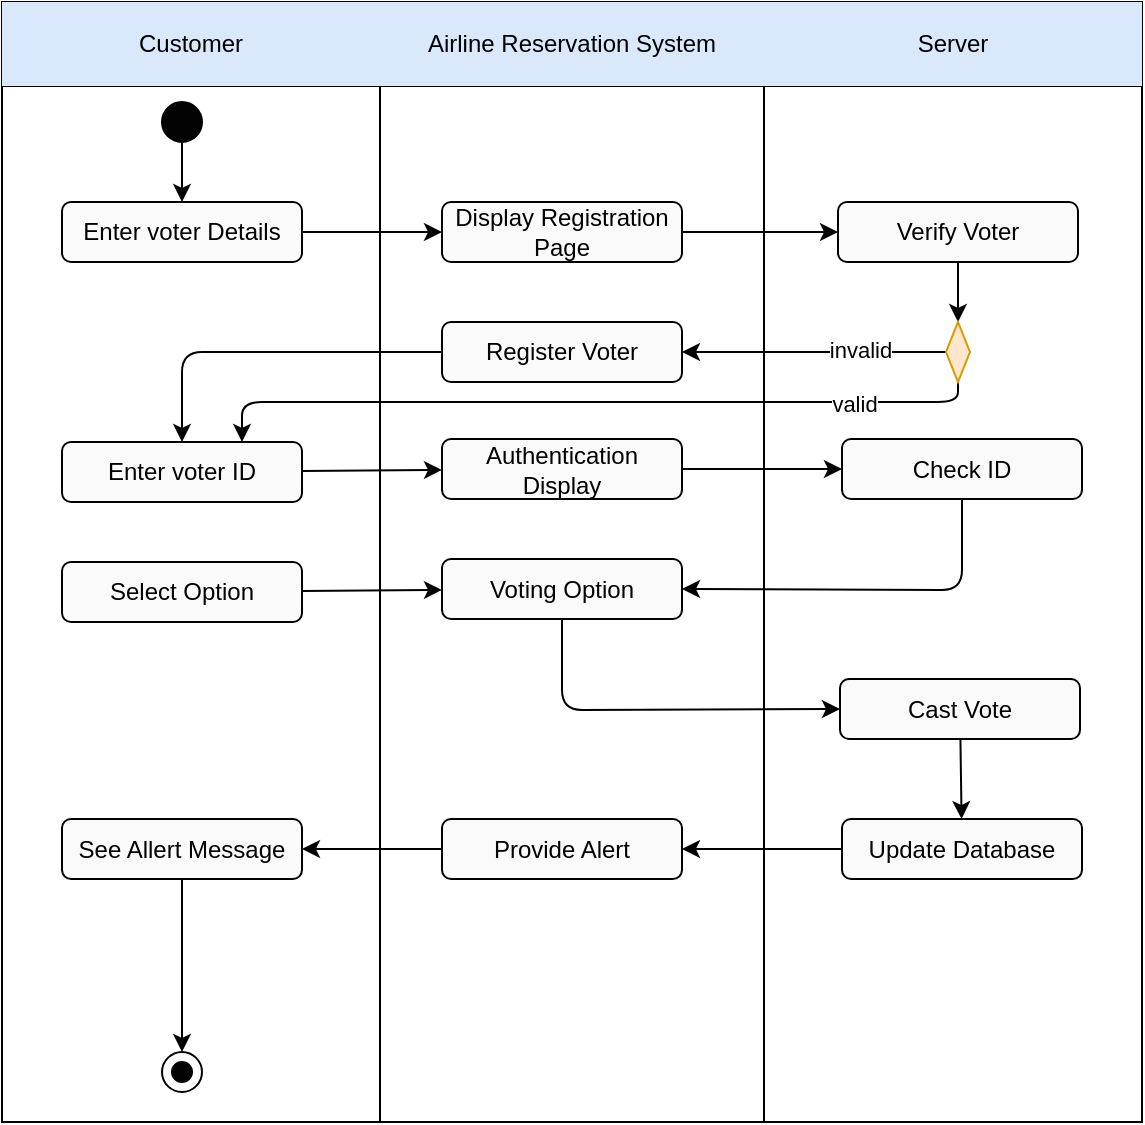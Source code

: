 <mxfile>
    <diagram id="-pkkqiuKd9j2AQFEiCnK" name="Page-1">
        <mxGraphModel dx="825" dy="467" grid="1" gridSize="10" guides="1" tooltips="1" connect="1" arrows="1" fold="1" page="1" pageScale="1" pageWidth="850" pageHeight="1100" math="0" shadow="0">
            <root>
                <mxCell id="0"/>
                <mxCell id="1" parent="0"/>
                <mxCell id="2" value="" style="shape=table;html=1;whiteSpace=wrap;startSize=0;container=1;collapsible=0;childLayout=tableLayout;" parent="1" vertex="1">
                    <mxGeometry x="140" y="20" width="570" height="560" as="geometry"/>
                </mxCell>
                <mxCell id="3" value="" style="shape=tableRow;horizontal=0;startSize=0;swimlaneHead=0;swimlaneBody=0;top=0;left=0;bottom=0;right=0;collapsible=0;dropTarget=0;fillColor=none;points=[[0,0.5],[1,0.5]];portConstraint=eastwest;" parent="2" vertex="1">
                    <mxGeometry width="570" height="42" as="geometry"/>
                </mxCell>
                <mxCell id="4" value="Customer" style="shape=partialRectangle;html=1;whiteSpace=wrap;connectable=0;fillColor=#dae8fc;top=0;left=0;bottom=0;right=0;overflow=hidden;strokeColor=#6c8ebf;" parent="3" vertex="1">
                    <mxGeometry width="189" height="42" as="geometry">
                        <mxRectangle width="189" height="42" as="alternateBounds"/>
                    </mxGeometry>
                </mxCell>
                <mxCell id="5" value="Airline Reservation System" style="shape=partialRectangle;html=1;whiteSpace=wrap;connectable=0;fillColor=#dae8fc;top=0;left=0;bottom=0;right=0;overflow=hidden;strokeColor=#6c8ebf;" parent="3" vertex="1">
                    <mxGeometry x="189" width="192" height="42" as="geometry">
                        <mxRectangle width="192" height="42" as="alternateBounds"/>
                    </mxGeometry>
                </mxCell>
                <mxCell id="6" value="Server" style="shape=partialRectangle;html=1;whiteSpace=wrap;connectable=0;fillColor=#dae8fc;top=0;left=0;bottom=0;right=0;overflow=hidden;strokeColor=#6c8ebf;" parent="3" vertex="1">
                    <mxGeometry x="381" width="189" height="42" as="geometry">
                        <mxRectangle width="189" height="42" as="alternateBounds"/>
                    </mxGeometry>
                </mxCell>
                <mxCell id="11" value="" style="shape=tableRow;horizontal=0;startSize=0;swimlaneHead=0;swimlaneBody=0;top=0;left=0;bottom=0;right=0;collapsible=0;dropTarget=0;fillColor=none;points=[[0,0.5],[1,0.5]];portConstraint=eastwest;" parent="2" vertex="1">
                    <mxGeometry y="42" width="570" height="518" as="geometry"/>
                </mxCell>
                <mxCell id="12" value="" style="shape=partialRectangle;html=1;whiteSpace=wrap;connectable=0;fillColor=none;top=0;left=0;bottom=0;right=0;overflow=hidden;" parent="11" vertex="1">
                    <mxGeometry width="189" height="518" as="geometry">
                        <mxRectangle width="189" height="518" as="alternateBounds"/>
                    </mxGeometry>
                </mxCell>
                <mxCell id="13" value="" style="shape=partialRectangle;html=1;whiteSpace=wrap;connectable=0;fillColor=none;top=0;left=0;bottom=0;right=0;overflow=hidden;" parent="11" vertex="1">
                    <mxGeometry x="189" width="192" height="518" as="geometry">
                        <mxRectangle width="192" height="518" as="alternateBounds"/>
                    </mxGeometry>
                </mxCell>
                <mxCell id="14" value="" style="shape=partialRectangle;html=1;whiteSpace=wrap;connectable=0;fillColor=none;top=0;left=0;bottom=0;right=0;overflow=hidden;pointerEvents=1;" parent="11" vertex="1">
                    <mxGeometry x="381" width="189" height="518" as="geometry">
                        <mxRectangle width="189" height="518" as="alternateBounds"/>
                    </mxGeometry>
                </mxCell>
                <mxCell id="40" style="edgeStyle=none;html=1;" parent="1" source="18" target="19" edge="1">
                    <mxGeometry relative="1" as="geometry"/>
                </mxCell>
                <mxCell id="18" value="" style="ellipse;whiteSpace=wrap;html=1;fillColor=#030303;" parent="1" vertex="1">
                    <mxGeometry x="220" y="70" width="20" height="20" as="geometry"/>
                </mxCell>
                <mxCell id="41" style="edgeStyle=none;html=1;" parent="1" source="19" target="20" edge="1">
                    <mxGeometry relative="1" as="geometry"/>
                </mxCell>
                <mxCell id="19" value="Enter voter Details" style="whiteSpace=wrap;html=1;fillColor=#FAFAFA;rounded=1;" parent="1" vertex="1">
                    <mxGeometry x="170" y="120" width="120" height="30" as="geometry"/>
                </mxCell>
                <mxCell id="44" style="edgeStyle=none;html=1;entryX=0;entryY=0.5;entryDx=0;entryDy=0;" parent="1" source="20" target="23" edge="1">
                    <mxGeometry relative="1" as="geometry"/>
                </mxCell>
                <mxCell id="20" value="Display Registration Page" style="whiteSpace=wrap;html=1;fillColor=#FAFAFA;rounded=1;" parent="1" vertex="1">
                    <mxGeometry x="360" y="120" width="120" height="30" as="geometry"/>
                </mxCell>
                <mxCell id="51" style="edgeStyle=none;html=1;" parent="1" source="21" target="29" edge="1">
                    <mxGeometry relative="1" as="geometry"/>
                </mxCell>
                <mxCell id="21" value="Authentication Display" style="whiteSpace=wrap;html=1;fillColor=#FAFAFA;rounded=1;" parent="1" vertex="1">
                    <mxGeometry x="360" y="238.5" width="120" height="30" as="geometry"/>
                </mxCell>
                <mxCell id="50" style="edgeStyle=none;html=1;" parent="1" source="22" target="21" edge="1">
                    <mxGeometry relative="1" as="geometry"/>
                </mxCell>
                <mxCell id="22" value="Enter voter ID" style="whiteSpace=wrap;html=1;fillColor=#FAFAFA;rounded=1;" parent="1" vertex="1">
                    <mxGeometry x="170" y="240" width="120" height="30" as="geometry"/>
                </mxCell>
                <mxCell id="25" style="edgeStyle=none;html=1;" parent="1" source="23" target="24" edge="1">
                    <mxGeometry relative="1" as="geometry"/>
                </mxCell>
                <mxCell id="23" value="Verify Voter" style="whiteSpace=wrap;html=1;fillColor=#FAFAFA;rounded=1;" parent="1" vertex="1">
                    <mxGeometry x="558" y="120" width="120" height="30" as="geometry"/>
                </mxCell>
                <mxCell id="45" style="edgeStyle=none;html=1;entryX=1;entryY=0.5;entryDx=0;entryDy=0;" parent="1" source="24" target="28" edge="1">
                    <mxGeometry relative="1" as="geometry"/>
                </mxCell>
                <mxCell id="47" value="invalid" style="edgeLabel;html=1;align=center;verticalAlign=middle;resizable=0;points=[];" parent="45" vertex="1" connectable="0">
                    <mxGeometry x="-0.489" y="-1" relative="1" as="geometry">
                        <mxPoint x="-10" as="offset"/>
                    </mxGeometry>
                </mxCell>
                <mxCell id="48" style="edgeStyle=none;html=1;entryX=0.75;entryY=0;entryDx=0;entryDy=0;" parent="1" source="24" target="22" edge="1">
                    <mxGeometry relative="1" as="geometry">
                        <Array as="points">
                            <mxPoint x="618" y="220"/>
                            <mxPoint x="260" y="220"/>
                        </Array>
                    </mxGeometry>
                </mxCell>
                <mxCell id="49" value="valid" style="edgeLabel;html=1;align=center;verticalAlign=middle;resizable=0;points=[];" parent="48" vertex="1" connectable="0">
                    <mxGeometry x="-0.67" y="1" relative="1" as="geometry">
                        <mxPoint x="2" as="offset"/>
                    </mxGeometry>
                </mxCell>
                <mxCell id="24" value="" style="rhombus;whiteSpace=wrap;html=1;fillColor=#ffe6cc;strokeColor=#d79b00;" parent="1" vertex="1">
                    <mxGeometry x="612" y="180" width="12" height="30" as="geometry"/>
                </mxCell>
                <mxCell id="46" style="edgeStyle=none;html=1;entryX=0.5;entryY=0;entryDx=0;entryDy=0;" parent="1" source="28" target="22" edge="1">
                    <mxGeometry relative="1" as="geometry">
                        <Array as="points">
                            <mxPoint x="230" y="195"/>
                        </Array>
                    </mxGeometry>
                </mxCell>
                <mxCell id="28" value="Register Voter" style="whiteSpace=wrap;html=1;fillColor=#FAFAFA;rounded=1;" parent="1" vertex="1">
                    <mxGeometry x="360" y="180" width="120" height="30" as="geometry"/>
                </mxCell>
                <mxCell id="52" style="edgeStyle=none;html=1;entryX=1;entryY=0.5;entryDx=0;entryDy=0;" parent="1" source="29" target="30" edge="1">
                    <mxGeometry relative="1" as="geometry">
                        <Array as="points">
                            <mxPoint x="620" y="314"/>
                        </Array>
                    </mxGeometry>
                </mxCell>
                <mxCell id="29" value="Check ID" style="whiteSpace=wrap;html=1;fillColor=#FAFAFA;rounded=1;" parent="1" vertex="1">
                    <mxGeometry x="560" y="238.5" width="120" height="30" as="geometry"/>
                </mxCell>
                <mxCell id="54" style="edgeStyle=none;html=1;entryX=0;entryY=0.5;entryDx=0;entryDy=0;" parent="1" source="30" target="62" edge="1">
                    <mxGeometry relative="1" as="geometry">
                        <mxPoint x="420" y="358.5" as="targetPoint"/>
                        <Array as="points">
                            <mxPoint x="420" y="374"/>
                        </Array>
                    </mxGeometry>
                </mxCell>
                <mxCell id="30" value="Voting Option" style="whiteSpace=wrap;html=1;fillColor=#FAFAFA;rounded=1;" parent="1" vertex="1">
                    <mxGeometry x="360" y="298.5" width="120" height="30" as="geometry"/>
                </mxCell>
                <mxCell id="53" style="edgeStyle=none;html=1;" parent="1" source="31" target="30" edge="1">
                    <mxGeometry relative="1" as="geometry"/>
                </mxCell>
                <mxCell id="31" value="Select Option" style="whiteSpace=wrap;html=1;fillColor=#FAFAFA;rounded=1;" parent="1" vertex="1">
                    <mxGeometry x="170" y="300" width="120" height="30" as="geometry"/>
                </mxCell>
                <mxCell id="57" style="edgeStyle=none;html=1;" parent="1" source="32" target="36" edge="1">
                    <mxGeometry relative="1" as="geometry"/>
                </mxCell>
                <mxCell id="32" value="Update Database" style="whiteSpace=wrap;html=1;fillColor=#FAFAFA;rounded=1;" parent="1" vertex="1">
                    <mxGeometry x="560" y="428.5" width="120" height="30" as="geometry"/>
                </mxCell>
                <mxCell id="60" style="edgeStyle=none;html=1;" parent="1" source="36" target="37" edge="1">
                    <mxGeometry relative="1" as="geometry"/>
                </mxCell>
                <mxCell id="36" value="Provide Alert" style="whiteSpace=wrap;html=1;fillColor=#FAFAFA;rounded=1;" parent="1" vertex="1">
                    <mxGeometry x="360" y="428.5" width="120" height="30" as="geometry"/>
                </mxCell>
                <mxCell id="61" style="edgeStyle=none;html=1;entryX=0.5;entryY=0;entryDx=0;entryDy=0;" parent="1" source="37" target="39" edge="1">
                    <mxGeometry relative="1" as="geometry"/>
                </mxCell>
                <mxCell id="37" value="See Allert Message" style="whiteSpace=wrap;html=1;fillColor=#FAFAFA;rounded=1;" parent="1" vertex="1">
                    <mxGeometry x="170" y="428.5" width="120" height="30" as="geometry"/>
                </mxCell>
                <mxCell id="38" value="" style="ellipse;whiteSpace=wrap;html=1;fillColor=#030303;" parent="1" vertex="1">
                    <mxGeometry x="225" y="550" width="10" height="10" as="geometry"/>
                </mxCell>
                <mxCell id="39" value="" style="ellipse;whiteSpace=wrap;html=1;fillColor=none;" parent="1" vertex="1">
                    <mxGeometry x="220" y="545" width="20" height="20" as="geometry"/>
                </mxCell>
                <mxCell id="64" style="edgeStyle=none;html=1;" parent="1" source="62" target="32" edge="1">
                    <mxGeometry relative="1" as="geometry"/>
                </mxCell>
                <mxCell id="62" value="Cast Vote" style="whiteSpace=wrap;html=1;fillColor=#FAFAFA;rounded=1;" parent="1" vertex="1">
                    <mxGeometry x="559" y="358.5" width="120" height="30" as="geometry"/>
                </mxCell>
            </root>
        </mxGraphModel>
    </diagram>
</mxfile>